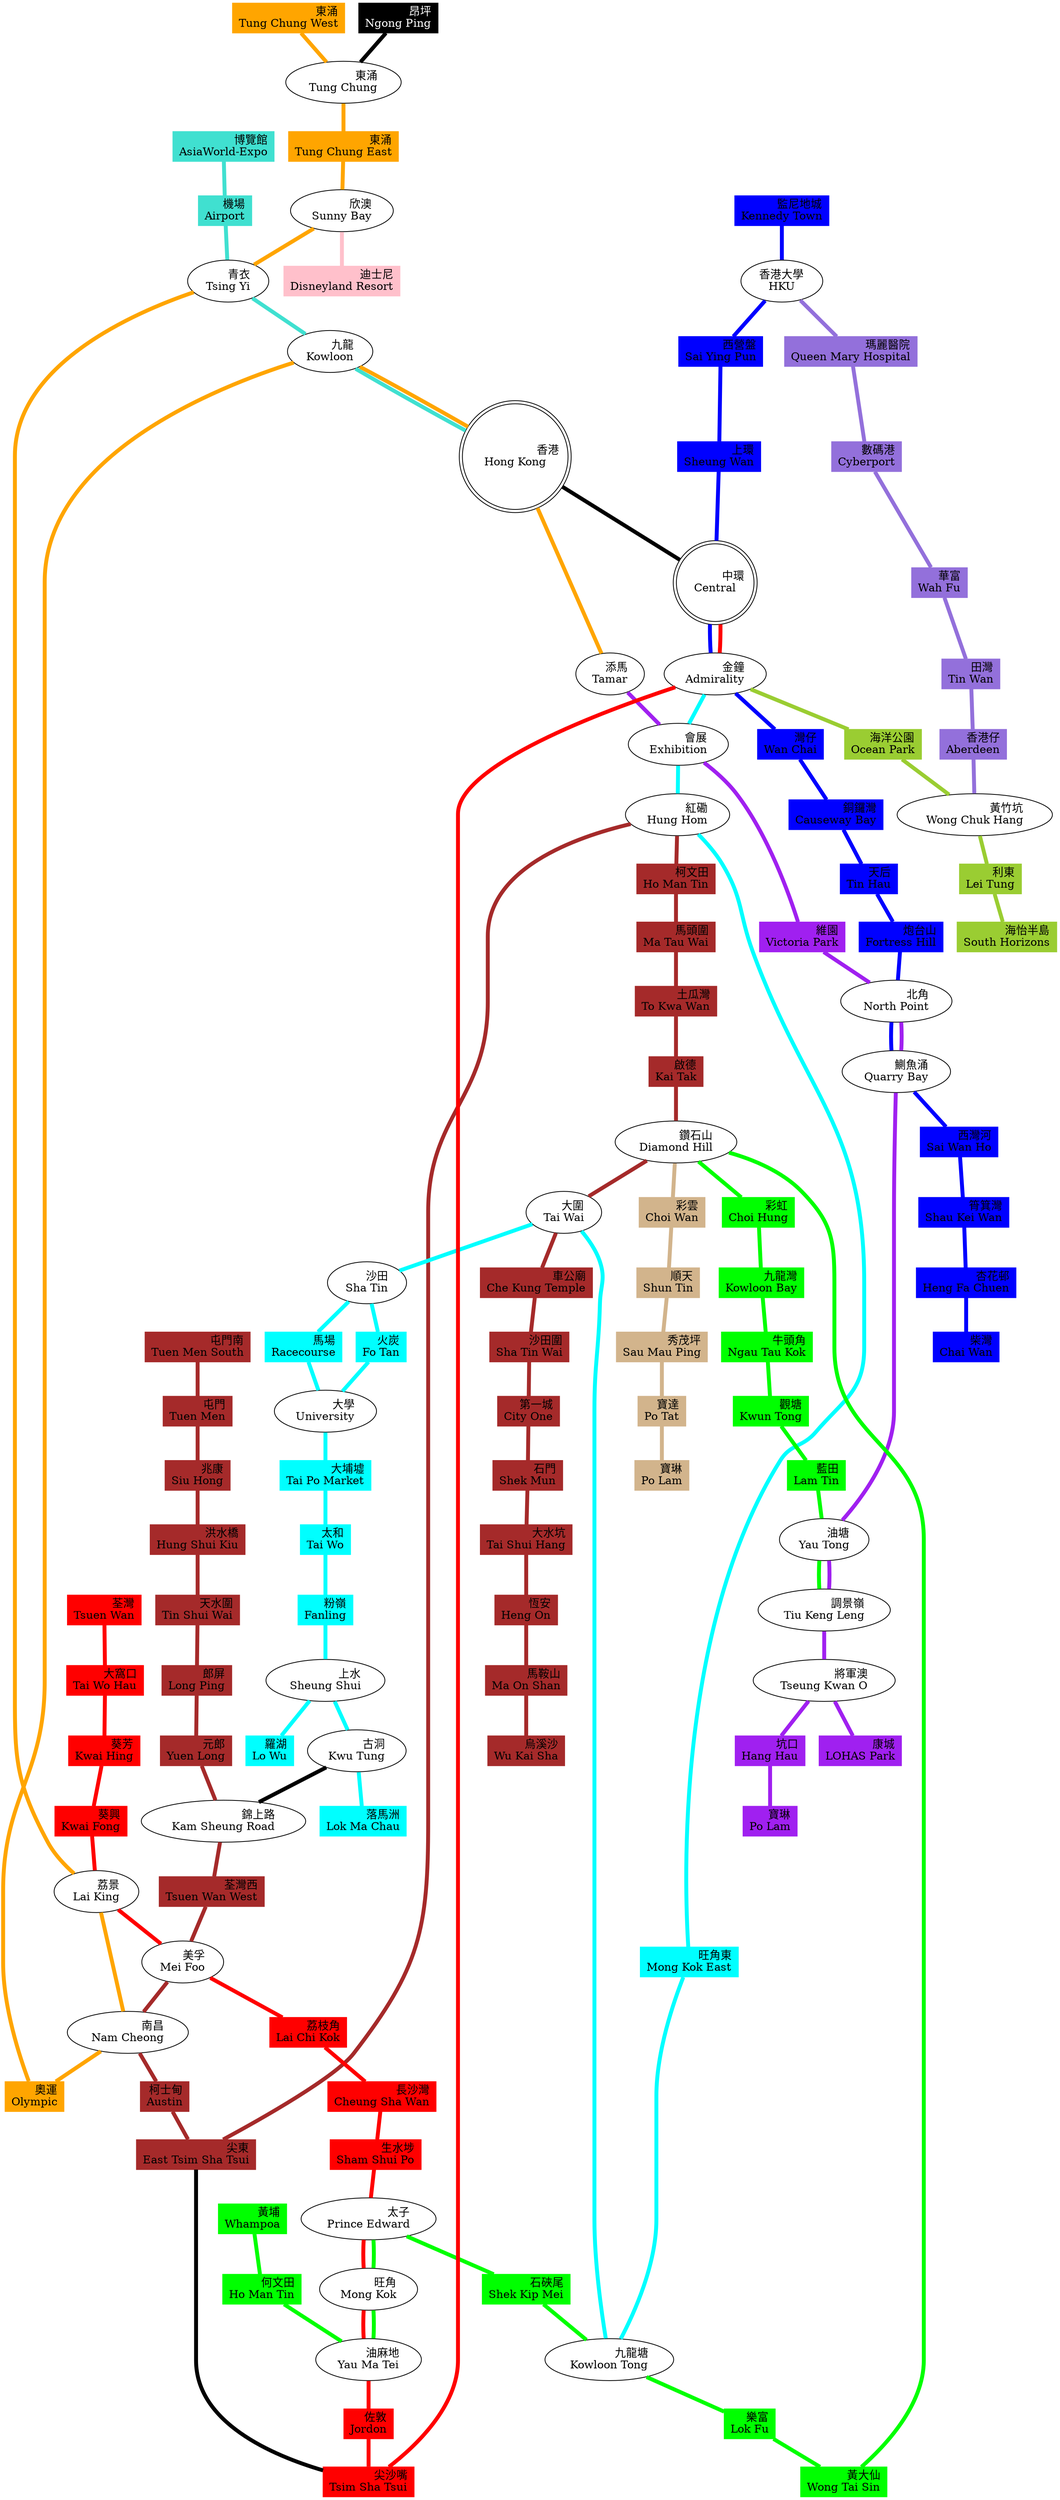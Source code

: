 // Line                     | Code | Color        |
// -------------------------+------+--------------+
// Airport Express Line     | AE   | turquoise    |
// Disneyland Resort Line   | DR   | pink         |
// East Kowloon Line        | EK   | tan          |
// East West Line           | EW   | brown        |
// Island Line              | I    | blue         |
// Kwan Tong Line           | KT   | green        |
// Northern Line            | N    | black        |
// North South Line         | NS   | cyan         |
// South Island Line (East) | SIE  | yellowgreen  |
// South Island Line (West) | SIW  | mediumpurple |
// Tseung Kwan O Line       | TKO  | purple       |
// Tsuen Wan Line           | TW   | red          |
// Tung Chung Line          | TC   | orange       |

graph hongkong_mtr {
    node [shape=box, style=filled]
    edge [penwidth=5]

    // Airport Express Line
    node [color=turquoise, fontcolor=black]
    AE1 [label="博覽館\rAsiaWorld-Expo"]
    AE2 [label="機場\rAirport"]
    AE3_TC5 [label="青衣\rTsing Yi", shape=ellipse, color=black, fontcolor=black, fillcolor=white]
    AE4_TC9 [label="九龍\rKowloon", shape=ellipse, color=black, fontcolor=black, fillcolor=white]
    AE5_TC20 [label="香港\rHong Kong", shape=doublecircle, color=black, fontcolor=black, fillcolor=white]

    edge [color=turquoise]
    AE1 -- AE2 -- AE3_TC5 -- AE4_TC9 -- AE5_TC20

    // Disney Resort Line
    node [color=pink, fontcolor=black]
    DR1_TC4 [label="欣澳\rSunny Bay", shape=ellipse, color=black, fontcolor=black, fillcolor=white]
    DR2 [label="迪士尼\rDisneyland Resort"]

    edge [color=pink]
    DR1_TC4 -- DR2

    // East Kowloon Line
    node [color=tan, fontcolor=black]
    EK1_EW19_KT10 [label="鑽石山\rDiamond Hill", shape=ellipse, color=black, fontcolor=black, fillcolor=white]
    EK2 [label="彩雲\rChoi Wan"]
    EK3 [label="順天\rShun Tin"]
    EK4 [label="秀茂坪\rSau Mau Ping"]
    EK5 [label="寶達\rPo Tat"]
    EK6 [label="寶琳\rPo Lam"]

    edge [color=tan]
    EK1_EW19_KT10 -- EK2 -- EK3 -- EK4 -- EK5 -- EK6

    // East West Line
    node [color=brown, fontcolor=black]
    EW1 [label="屯門南\rTuen Men South"]
    EW2 [label="屯門\rTuen Men"]
    EW3 [label="兆康\rSiu Hong"]
    EW4 [label="洪水橋\rHung Shui Kiu"]
    EW5 [label="天水圍\rTin Shui Wai"]
    EW6 [label="郎屏\rLong Ping"]
    EW7 [label="元郎\rYuen Long"]
    EW8_N2 [label="錦上路\rKam Sheung Road", shape=ellipse, color=black, fontcolor=black, fillcolor=white]
    EW9 [label="荃灣西\rTsuen Wan West"]
    EW10_TW6 [label="美孚\rMei Foo", shape=ellipse, color=black, fontcolor=black, fillcolor=white]
    EW11_TC7 [label="南昌\rNam Cheong", shape=ellipse, color=black, fontcolor=black, fillcolor=white]
    EW12 [label="柯士甸\rAustin"]
    EW13 [label="尖東\rEast Tsim Sha Tsui"]
    EW14_NS3 [label="紅磡\rHung Hom", shape=ellipse, color=black, fontcolor=black, fillcolor=white]
    EW15 [label="柯文田\rHo Man Tin"]
    EW16 [label="馬頭圍\rMa Tau Wai"]
    EW17 [label="土瓜灣\rTo Kwa Wan"]
    EW18 [label="啟德\rKai Tak"]
    EK1_EW19_KT10 [label="鑽石山\rDiamond Hill", shape=ellipse, color=black, fontcolor=black, fillcolor=white]
    EW20_NS6 [label="大圍\rTai Wai", shape=ellipse, color=black, fontcolor=black, fillcolor=white]
    EW21 [label="車公廟\rChe Kung Temple"]
    EW22 [label="沙田圍\rSha Tin Wai"]
    EW23 [label="第一城\rCity One"]
    EW24 [label="石門\rShek Mun"]
    EW25 [label="大水坑\rTai Shui Hang"]
    EW26 [label="恆安\rHeng On"]
    EW27 [label="馬鞍山\rMa On Shan"]
    EW28 [label="烏溪沙\rWu Kai Sha"]

    edge [color=brown]
    EW1 -- EW2 -- EW3 -- EW4 -- EW5 -- EW6 -- EW7 -- EW8_N2 -- EW9 -- EW10_TW6 -- EW11_TC7 -- EW12 -- EW13 -- EW14_NS3 -- EW15 -- EW16 -- EW17 -- EW18 -- EK1_EW19_KT10 -- EW20_NS6 -- EW21 -- EW22 -- EW23 -- EW24 -- EW25 -- EW26 -- EW27 -- EW28

    // Island Line
    node [color=blue, fontcolor=black]
    I1 [label="監尼地城\rKennedy Town"]
    I2_SIW1 [label="香港大學\rHKU", shape=ellipse, color=black, fontcolor=black, fillcolor=white]
    I3 [label="西營盤\rSai Ying Pun"]
    I4 [label="上環\rSheung Wan"]
    I5_TW16 [label="中環\rCentral", shape=doublecircle, color=black, fontcolor=black, fillcolor=white]
    I6_NS1_SIE1_TW15 [label="金鐘\rAdmirality", shape=ellipse, color=black, fontcolor=black, fillcolor=white]
    I7 [label="灣仔\rWan Chai"]
    I8 [label="銅鑼灣\rCauseway Bay"]
    I9 [label="天后\rTin Hau"]
    I10 [label="炮台山\rFortress Hill"]
    I11_TKO4 [label="北角\rNorth Point", shape=ellipse, color=black, fontcolor=black, fillcolor=white]
    I12_TKO5 [label="鰂魚涌\rQuarry Bay", shape=ellipse, color=black, fontcolor=black, fillcolor=white]
    I13 [label="太古\rTai Koo"]
    I13 [label="西灣河\rSai Wan Ho"]
    I14 [label="筲箕灣\rShau Kei Wan"]
    I15 [label="杏花邨\rHeng Fa Chuen"]
    I16 [label="柴灣\rChai Wan"]

    edge [color=blue]
    I1 -- I2_SIW1 -- I3 -- I4 -- I5_TW16 -- I6_NS1_SIE1_TW15 -- I7 -- I8 -- I9 -- I10 -- I11_TKO4 -- I12_TKO5 -- I13 -- I14 -- I15 -- I16

    // Kwan Tong Line
    node [color=green, fontcolor=black]
    KT1 [label="黃埔\rWhampoa"]
    KT2 [label="何文田\rHo Man Tin"]
    KT3_TW12 [label="油麻地\rYau Ma Tei", shape=ellipse, color=black, fontcolor=black, fillcolor=white]
    KT4_TW11 [label="旺角\rMong Kok", shape=ellipse, color=black, fontcolor=black, fillcolor=white]
    KT5_TW10 [label="太子\rPrince Edward", shape=ellipse, color=black, fontcolor=black, fillcolor=white]
    KT6 [label="石硤尾\rShek Kip Mei"]
    KT7_NS5 [label="九龍塘\rKowloon Tong", shape=ellipse, color=black, fontcolor=black, fillcolor=white]
    KT8 [label="樂富\rLok Fu"]
    KT9 [label="黃大仙\rWong Tai Sin"]
    EK1_EW19_KT10 [label="鑽石山\rDiamond Hill", shape=ellipse, color=black, fontcolor=black, fillcolor=white]
    KT11 [label="彩虹\rChoi Hung"]
    KT12 [label="九龍灣\rKowloon Bay"]
    KT13 [label="牛頭角\rNgau Tau Kok"]
    KT14 [label="觀塘\rKwun Tong"]
    KT15 [label="藍田\rLam Tin"]
    KT16_TKO6 [label="油塘\rYau Tong", shape=ellipse, color=black, fontcolor=black, fillcolor=white]
    KT17_TKO7 [label="調景嶺\rTiu Keng Leng", shape=ellipse, color=black, fontcolor=black, fillcolor=white]

    edge [color=green]
    KT1 -- KT2 -- KT3_TW12 -- KT4_TW11 -- KT5_TW10 -- KT6 -- KT7_NS5 -- KT8 -- KT9 -- EK1_EW19_KT10 -- KT11 -- KT12 -- KT13 -- KT14 -- KT15 -- KT16_TKO6 -- KT17_TKO7

    // Northern Line
    node [color=black, fontcolor=white]
    N1_NS14A [label="古洞\rKwu Tung", shape=ellipse, color=black, fontcolor=black, fillcolor=white]
    EW8_N2 [label="錦上路\rKam Sheung Road", shape=ellipse, color=black, fontcolor=black, fillcolor=white]

    edge [color=black]
    N1_NS14A -- EW8_N2

    // North South Line (formerly, East Rail Line)
    node [color=cyan, fontcolor=black]
    I6_NS1_SIE1_TW15 [label="金鐘\rAdmirality", shape=ellipse, color=black, fontcolor=black, fillcolor=white]
    NS2_TKO2 [label="會展\rExhibition", shape=ellipse, color=black, fontcolor=black, fillcolor=white]
    EW14_NS3 [label="紅磡\rHung Hom", shape=ellipse, color=black, fontcolor=black, fillcolor=white]
    NS4 [label="旺角東\rMong Kok East"]
    KT7_NS5 [label="九龍塘\rKowloon Tong", shape=ellipse, color=black, fontcolor=black, fillcolor=white]
    EW20_NS6 [label="大圍\rTai Wai", shape=ellipse, color=black, fontcolor=black, fillcolor=white]
    NS7 [label="沙田\rSha Tin", shape=ellipse, color=black, fontcolor=black, fillcolor=white]
    NS8A [label="火炭\rFo Tan"]
    NS8B [label="馬場\rRacecourse"]
    NS9 [label="大學\rUniversity", shape=ellipse, color=black, fontcolor=black, fillcolor=white]
    NS10 [label="大埔墟\rTai Po Market"]
    NS11 [label="太和\rTai Wo"]
    NS12 [label="粉嶺\rFanling"]
    NS13 [label="上水\rSheung Shui", shape=ellipse, color=black, fontcolor=black, fillcolor=white]
    N1_NS14A [label="古洞\rKwu Tung", shape=ellipse, color=black, fontcolor=black, fillcolor=white]
    N1_NS14A2 [label="落馬洲\rLok Ma Chau"]
    NS14B [label="羅湖\rLo Wu"]

    edge [color=cyan]
    I6_NS1_SIE1_TW15 -- NS2_TKO2 -- EW14_NS3 -- NS4 -- KT7_NS5 -- EW20_NS6 -- NS7 -- NS8A -- NS9 -- NS10 -- NS11 -- NS12 -- NS13 -- N1_NS14A -- N1_NS14A2
    NS7 -- NS8B -- NS9
    NS13 -- NS14B

    // South Island Line (East)
    node [color=yellowgreen, fontcolor=black]
    I6_NS1_SIE1_TW15 [label="金鐘\rAdmirality", shape=ellipse, color=black, fontcolor=black, fillcolor=white]
    SIE2 [label="海洋公園\rOcean Park"]
    SIE3_SIW7 [label="黃竹坑\rWong Chuk Hang", shape=ellipse, color=black, fontcolor=black, fillcolor=white]
    SIE4 [label="利東\rLei Tung"]
    SIE5 [label="海怡半島\rSouth Horizons"]

    edge [color=yellowgreen]
    I6_NS1_SIE1_TW15 -- SIE2 -- SIE3_SIW7 -- SIE4 -- SIE5

    // South Island Line (West)
    node [color=mediumpurple, fontcolor=black]
    I2_SIW1 [label="香港大學\rHKU", shape=ellipse, color=black, fontcolor=black, fillcolor=white]
    SIW2 [label="瑪麗醫院\rQueen Mary Hospital"]
    SIW3 [label="數碼港\rCyberport"]
    SIW4 [label="華富\rWah Fu"]
    SIW5 [label="田灣\rTin Wan"]
    SIW6 [label="香港仔\rAberdeen"]
    SIE3_SIW7 [label="黃竹坑\rWong Chuk Hang", shape=ellipse, color=black, fontcolor=black, fillcolor=white]

    edge [color=mediumpurple]
    I2_SIW1 -- SIW2 -- SIW3 -- SIW4 -- SIW5 -- SIW6 -- SIE3_SIW7

    // Tseung Kwan O Line
    node [color=purple, fontcolor=black]
    TC21_TKO1 [label="添馬\rTamar", shape=ellipse, color=black, fontcolor=black, fillcolor=white]
    NS2_TKO2 [label="會展\rExhibition", shape=ellipse, color=black, fontcolor=black, fillcolor=white]
    TKO3 [label="維園\rVictoria Park"]
    I11_TKO4 [label="北角\rNorth Point", shape=ellipse, color=black, fontcolor=black, fillcolor=white]
    I12_TKO5 [label="鰂魚涌\rQuarry Bay", shape=ellipse, color=black, fontcolor=black, fillcolor=white]
    KT16_TKO6 [label="油塘\rYau Tong", shape=ellipse, color=black, fontcolor=black, fillcolor=white]
    KT17_TKO7 [label="調景嶺\rTiu Keng Leng", shape=ellipse, color=black, fontcolor=black, fillcolor=white]
    TKO8 [label="將軍澳\rTseung Kwan O", shape=ellipse, color=black, fontcolor=black, fillcolor=white]
    TKO9A [label="坑口\rHang Hau"]
    TKO9A2 [label="寶琳\rPo Lam"]
    TKO9B [label="康城\rLOHAS Park"]

    edge [color=purple]
    TC21_TKO1 -- NS2_TKO2 -- TKO3 -- I11_TKO4 -- I12_TKO5 -- KT16_TKO6 -- KT17_TKO7 -- TKO8 -- TKO9A -- TKO9A2
    TKO8 -- TKO9B

    // Tsuen Wan Line
    node [color=red, fontcolor=black]
    TW1 [label="荃灣\rTsuen Wan"]
    TW2 [label="大窩口\rTai Wo Hau"]
    TW3 [label="葵芳\rKwai Hing"]
    TW4 [label="葵興\rKwai Fong"]
    TC6_TW5 [label="荔景\rLai King", shape=ellipse, color=black, fontcolor=black, fillcolor=white]
    EW10_TW6 [label="美孚\rMei Foo", shape=ellipse, color=black, fontcolor=black, fillcolor=white]
    TW7 [label="荔枝角\rLai Chi Kok"]
    TW8 [label="長沙灣\rCheung Sha Wan"]
    TW9 [label="生水埗\rSham Shui Po"]
    KT5_TW10 [label="太子\rPrince Edward", shape=ellipse, color=black, fontcolor=black, fillcolor=white]
    KT4_TW11 [label="旺角\rMong Kok", shape=ellipse, color=black, fontcolor=black, fillcolor=white]
    KT3_TW12 [label="油麻地\rYau Ma Tei", shape=ellipse, color=black, fontcolor=black, fillcolor=white]
    TW13 [label="佐敦\rJordon"]
    TW14 [label="尖沙嘴\rTsim Sha Tsui"]
    I6_NS1_SIE1_TW15 [label="金鐘\rAdmirality", shape=ellipse, color=black, fontcolor=black, fillcolor=white]
    I5_TW16 [label="中環\rCentral", shape=doublecircle, color=black, fontcolor=black, fillcolor=white]

    edge [color=red]
    TW1 -- TW2 -- TW3 -- TW4 -- TC6_TW5 -- EW10_TW6 -- TW7 -- TW8 -- TW9 -- KT5_TW10 -- KT4_TW11 -- KT3_TW12 -- TW13 -- TW14 -- I6_NS1_SIE1_TW15 -- I5_TW16

    // Tung Chung Line
    node [color=orange, fontcolor=black]
    TC1 [label="東涌\rTung Chung West"]
    TC2 [label="東涌\rTung Chung", shape=ellipse, color=black, fontcolor=black, fillcolor=white]
    TC3 [label="東涌\rTung Chung East"]
    DR1_TC4 [label="欣澳\rSunny Bay", shape=ellipse, color=black, fontcolor=black, fillcolor=white]
    AE3_TC5 [label="青衣\rTsing Yi", shape=ellipse, color=black, fontcolor=black, fillcolor=white]
    TC6_TW5 [label="荔景\rLai King", shape=ellipse, color=black, fontcolor=black, fillcolor=white]
    EW11_TC7 [label="南昌\rNam Cheong", shape=ellipse, color=black, fontcolor=black, fillcolor=white]
    TC8 [label="奧運\rOlympic"]
    AE4_TC9 [label="九龍\rKowloon", shape=ellipse, color=black, fontcolor=black, fillcolor=white]
    AE5_TC20 [label="香港\rHong Kong", shape=doublecircle, color=black, fontcolor=black, fillcolor=white]
    TC21_TKO1 [label="添馬\rTamar", shape=ellipse, color=black, fontcolor=black, fillcolor=white]

    edge [color=orange]
    TC1 -- TC2 -- TC3 -- DR1_TC4 -- AE3_TC5 -- TC6_TW5 -- EW11_TC7 -- TC8 -- AE4_TC9 -- AE5_TC20 -- TC21_TKO1

    // Misc
    node [color=black, fontcolor=white]
    NP [label="昂坪\rNgong Ping"]

    edge [color=black]
    AE5_TC20 -- I5_TW16
    EW13 -- TW14
    NP -- TC2
}
